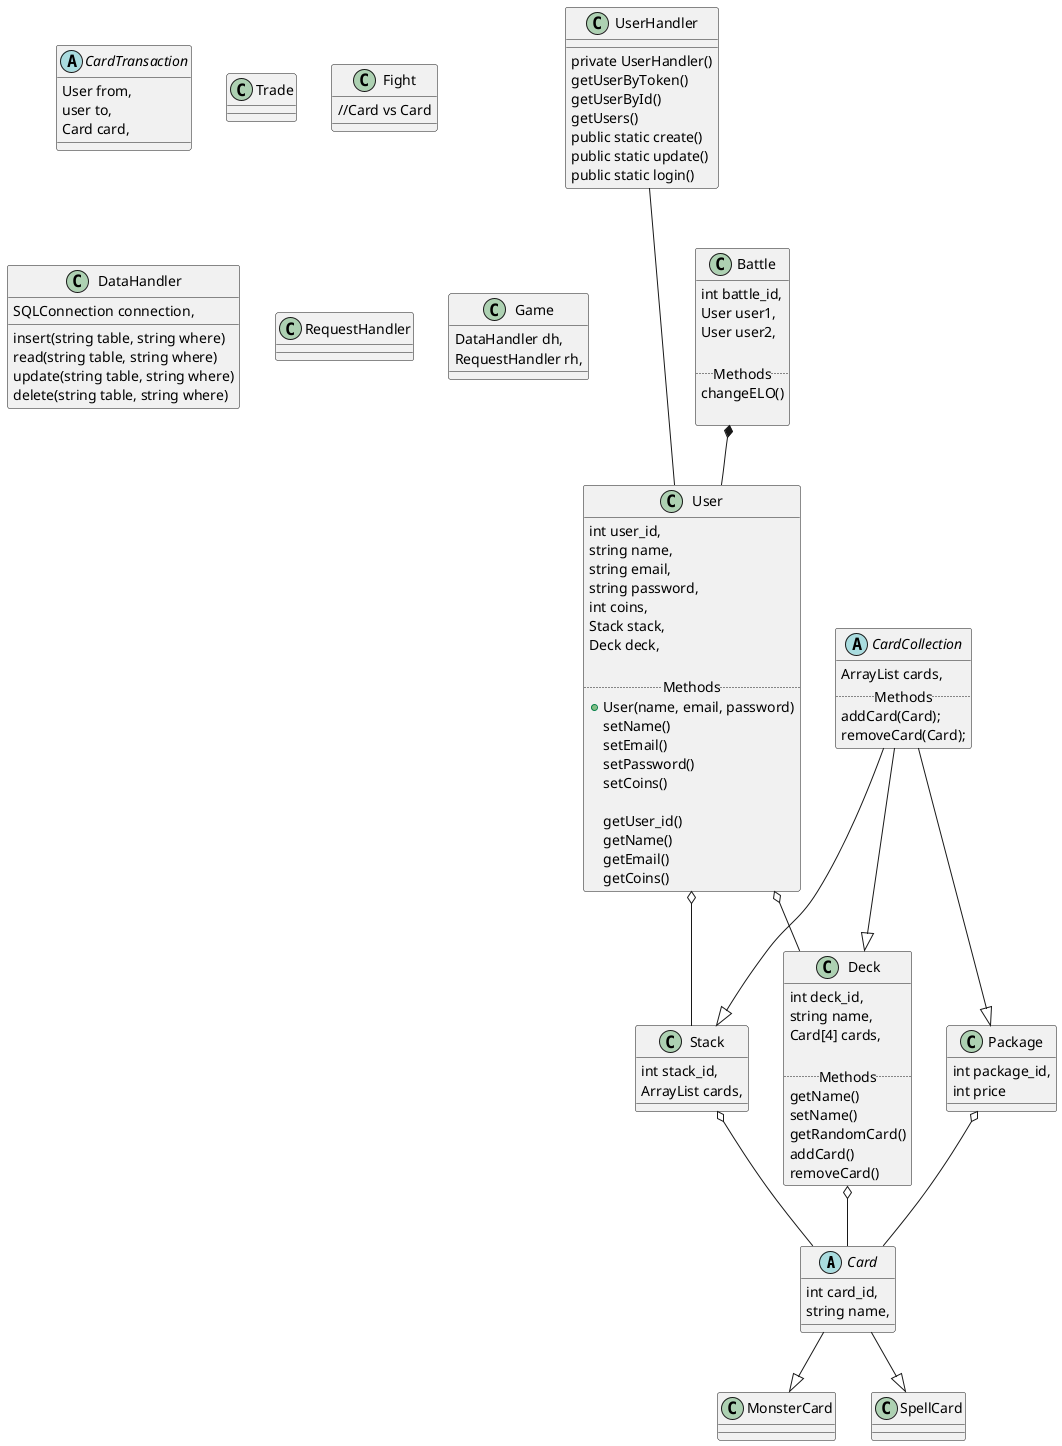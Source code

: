 @startuml

Card --|> MonsterCard
Card --|> SpellCard

CardCollection --|> Deck
CardCollection --|> Stack
CardCollection --|> Package


Package o-- Card
Stack o-- Card
Deck o-- Card

User o-- Stack
User o-- Deck

UserHandler --- User

Battle *-- User
 
class User {
    int user_id,
    string name,
    string email,
    string password,
    int coins,
    Stack stack,
    Deck deck,

    ..Methods..
    +User(name, email, password)
    setName()
    setEmail()
    setPassword()
    setCoins()

    getUser_id()
    getName()
    getEmail()
    getCoins()
}

abstract class CardCollection {
    ArrayList cards,
    ..Methods..
    addCard(Card);
    removeCard(Card);
}
class Stack {
    int stack_id,
    ArrayList cards,
}

class Deck {
    int deck_id,
    string name,
    Card[4] cards,

    ..Methods..
    getName()
    setName()
    getRandomCard()
    addCard()
    removeCard()
}

abstract class Card {
    int card_id,
    string name,
}

class MonsterCard {
}

class SpellCard {

}

class Package {
    int package_id,
    int price
}

abstract class CardTransaction {
    User from,
    user to,
    Card card,
}

class Trade {

}

class Battle {
    int battle_id,
    User user1,
    User user2,

    ..Methods..
    changeELO()

}

class Fight {
    //Card vs Card

}

class DataHandler {
    SQLConnection connection,
    insert(string table, string where)
    read(string table, string where)
    update(string table, string where)
    delete(string table, string where)
}

class UserHandler {
    private UserHandler()
    getUserByToken()
    getUserById()
    getUsers()
    public static create()
    public static update()
    public static login()
}

class RequestHandler {

}

class Game {
    DataHandler dh,
    RequestHandler rh,

}

@enduml